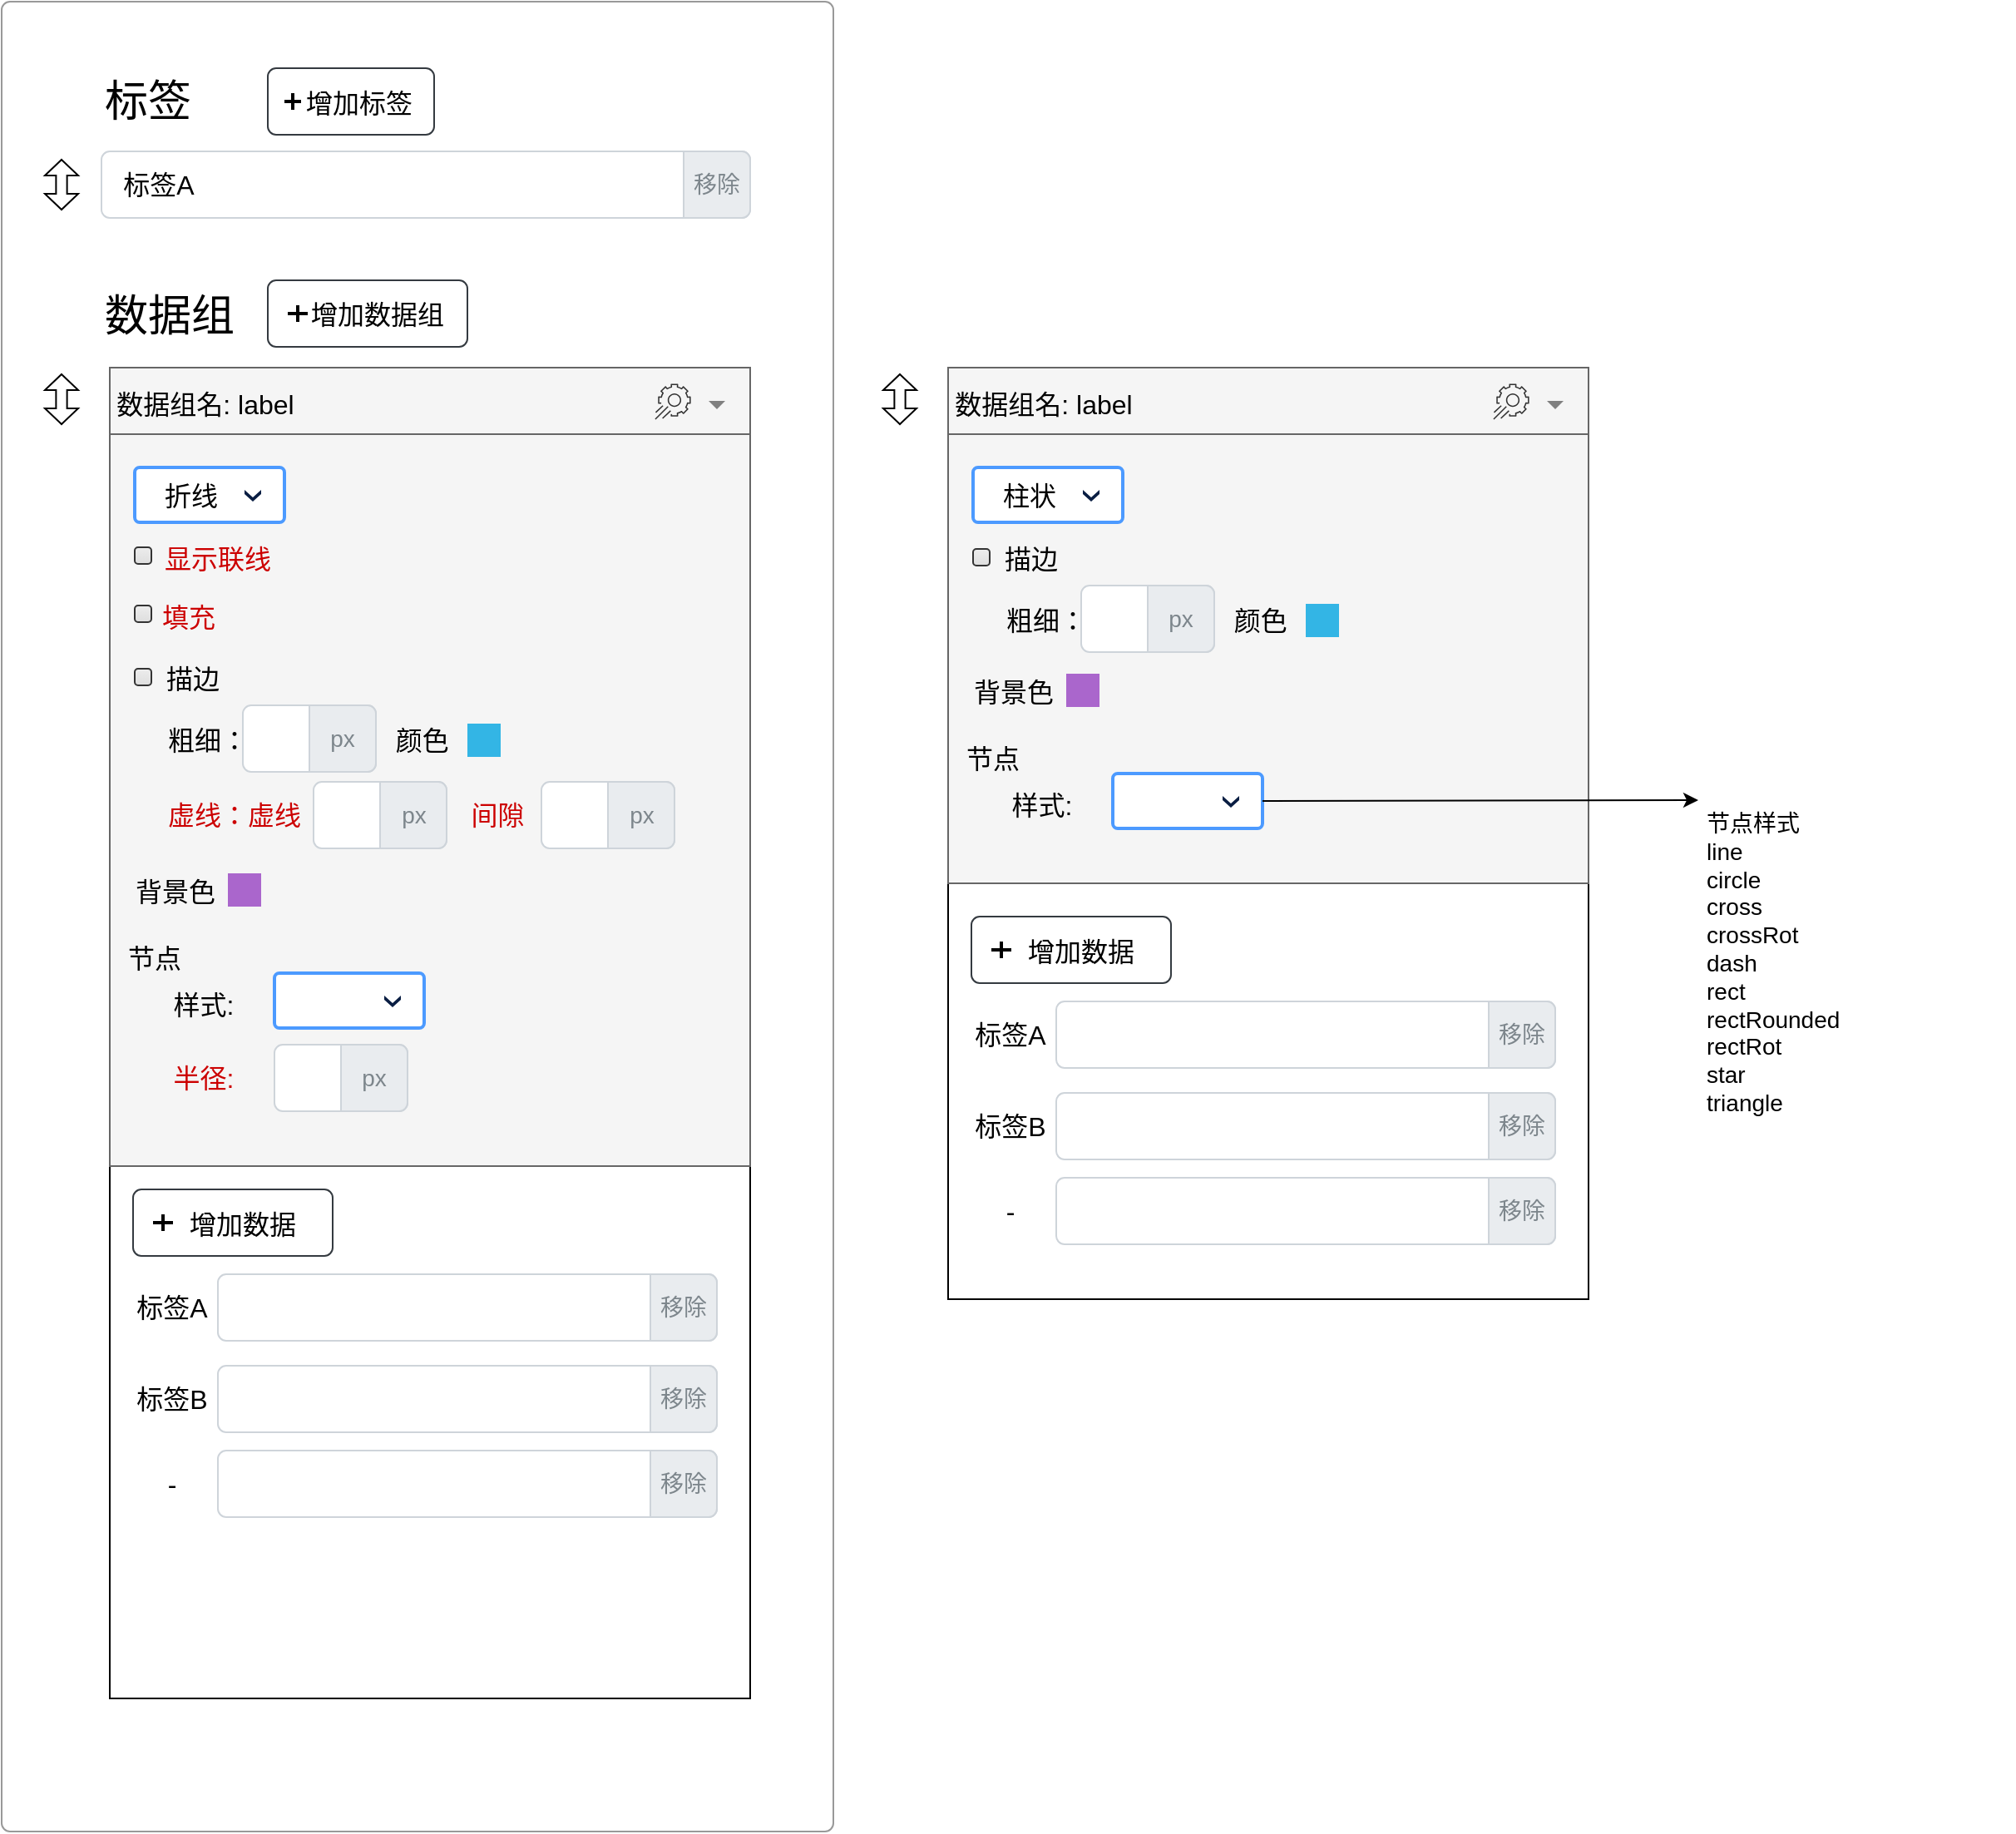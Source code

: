 <mxfile>
    <diagram id="Ux0lM5-1axjTXti9eDqf" name="Page-1">
        <mxGraphModel dx="2488" dy="1370" grid="1" gridSize="10" guides="1" tooltips="1" connect="1" arrows="1" fold="1" page="1" pageScale="1" pageWidth="827" pageHeight="1169" math="0" shadow="0">
            <root>
                <mxCell id="0"/>
                <mxCell id="1" parent="0"/>
                <mxCell id="17" value="" style="html=1;shadow=0;dashed=0;shape=mxgraph.bootstrap.rrect;rSize=5;fillColor=#ffffff;strokeColor=#999999;container=0;" vertex="1" parent="1">
                    <mxGeometry x="50" y="35" width="500" height="1100" as="geometry"/>
                </mxCell>
                <mxCell id="26" value="数据组" style="text;html=1;strokeColor=none;fillColor=none;align=left;verticalAlign=middle;whiteSpace=wrap;rounded=0;fontSize=26;" vertex="1" parent="1">
                    <mxGeometry x="110" y="208.5" width="110" height="30" as="geometry"/>
                </mxCell>
                <mxCell id="46" value="" style="group" vertex="1" connectable="0" parent="1">
                    <mxGeometry x="210" y="202.5" width="120" height="40" as="geometry"/>
                </mxCell>
                <mxCell id="45" value="" style="html=1;shadow=0;dashed=0;shape=mxgraph.bootstrap.rrect;rSize=5;strokeColor=#343A40;strokeWidth=1;fillColor=none;fontColor=#343A40;whiteSpace=wrap;align=center;verticalAlign=bottom;spacingLeft=0;fontStyle=0;fontSize=16;spacing=5;" vertex="1" parent="46">
                    <mxGeometry width="120" height="40" as="geometry"/>
                </mxCell>
                <mxCell id="43" value="增加数据组" style="text;html=1;strokeColor=none;fillColor=none;align=center;verticalAlign=bottom;whiteSpace=wrap;rounded=0;labelBackgroundColor=none;fontSize=16;" vertex="1" parent="46">
                    <mxGeometry x="24" y="7.5" width="84" height="25" as="geometry"/>
                </mxCell>
                <mxCell id="44" value="" style="shape=cross;whiteSpace=wrap;html=1;fontSize=26;labelBackgroundColor=#666666;fillColor=#000000;strokeColor=none;verticalAlign=bottom;" vertex="1" parent="46">
                    <mxGeometry x="12" y="15" width="12" height="10" as="geometry"/>
                </mxCell>
                <mxCell id="47" value="" style="group" vertex="1" connectable="0" parent="1">
                    <mxGeometry x="210" y="75" width="100" height="40" as="geometry"/>
                </mxCell>
                <mxCell id="42" value="增加标签" style="text;html=1;strokeColor=none;fillColor=none;align=center;verticalAlign=bottom;whiteSpace=wrap;rounded=0;labelBackgroundColor=none;fontSize=16;" vertex="1" parent="47">
                    <mxGeometry x="20" y="7.5" width="70" height="25" as="geometry"/>
                </mxCell>
                <mxCell id="28" value="" style="shape=cross;whiteSpace=wrap;html=1;fontSize=26;labelBackgroundColor=#666666;fillColor=#000000;strokeColor=none;verticalAlign=bottom;" vertex="1" parent="47">
                    <mxGeometry x="10" y="15" width="10" height="10" as="geometry"/>
                </mxCell>
                <mxCell id="5" value="" style="html=1;shadow=0;dashed=0;shape=mxgraph.bootstrap.rrect;rSize=5;strokeColor=#343A40;strokeWidth=1;fillColor=none;fontColor=#343A40;whiteSpace=wrap;align=center;verticalAlign=bottom;spacingLeft=0;fontStyle=0;fontSize=16;spacing=5;" vertex="1" parent="47">
                    <mxGeometry width="100" height="40" as="geometry"/>
                </mxCell>
                <mxCell id="48" value="标签" style="text;html=1;strokeColor=none;fillColor=none;align=left;verticalAlign=middle;whiteSpace=wrap;rounded=0;fontSize=26;" vertex="1" parent="1">
                    <mxGeometry x="110" y="80" width="110" height="30" as="geometry"/>
                </mxCell>
                <mxCell id="130" value="&lt;p style=&quot;line-height: 0.8&quot;&gt;&lt;/p&gt;&lt;h1 style=&quot;font-size: 14px&quot;&gt;&lt;span style=&quot;font-weight: normal&quot;&gt;节点样式&lt;br&gt;line&amp;nbsp;&lt;br&gt;circle&amp;nbsp;&lt;br&gt;cross&amp;nbsp;&lt;br&gt;crossRot&amp;nbsp;&lt;br&gt;dash&amp;nbsp;&lt;br&gt;rect&amp;nbsp;&lt;br&gt;rectRounded&amp;nbsp;&lt;br&gt;rectRot&amp;nbsp;&lt;br&gt;star&amp;nbsp;&lt;br&gt;triangle&amp;nbsp;&lt;/span&gt;&lt;br&gt;&lt;/h1&gt;&lt;p&gt;&lt;/p&gt;" style="text;html=1;strokeColor=none;fillColor=none;spacing=5;spacingTop=-20;whiteSpace=wrap;overflow=hidden;rounded=0;shadow=0;glass=0;labelBackgroundColor=none;sketch=0;fontSize=16;" vertex="1" parent="1">
                    <mxGeometry x="1070" y="515" width="190" height="220" as="geometry"/>
                </mxCell>
                <mxCell id="159" value="" style="group" vertex="1" connectable="0" parent="1">
                    <mxGeometry x="76" y="255" width="424" height="800" as="geometry"/>
                </mxCell>
                <mxCell id="50" value="" style="rounded=0;whiteSpace=wrap;html=1;labelBackgroundColor=none;fontSize=16;fillColor=none;" vertex="1" parent="159">
                    <mxGeometry x="39" width="385" height="800" as="geometry"/>
                </mxCell>
                <mxCell id="55" value="" style="rounded=0;whiteSpace=wrap;html=1;labelBackgroundColor=none;fontSize=16;strokeColor=#666666;strokeWidth=1;fillColor=#f5f5f5;fontColor=#333333;glass=0;sketch=0;shadow=0;perimeterSpacing=0;" vertex="1" parent="159">
                    <mxGeometry x="39" width="385" height="480" as="geometry"/>
                </mxCell>
                <mxCell id="80" value="" style="rounded=0;whiteSpace=wrap;html=1;shadow=0;glass=0;labelBackgroundColor=none;sketch=0;fontSize=16;strokeWidth=1;fillColor=#f5f5f5;fontColor=#333333;strokeColor=#666666;" vertex="1" parent="159">
                    <mxGeometry x="39" width="385" height="40" as="geometry"/>
                </mxCell>
                <mxCell id="65" value="" style="group" vertex="1" connectable="0" parent="159">
                    <mxGeometry x="54" y="60" width="90" height="33" as="geometry"/>
                </mxCell>
                <mxCell id="58" value="" style="rounded=1;arcSize=9;fillColor=#ffffff;strokeColor=#4C9AFF;html=1;strokeWidth=2;spacingLeft=30;fontColor=#000000;align=left;labelBackgroundColor=none;fontSize=16;container=0;" vertex="1" parent="65">
                    <mxGeometry width="90" height="33" as="geometry"/>
                </mxCell>
                <mxCell id="59" value="" style="shape=step;whiteSpace=wrap;html=1;rounded=0;strokeColor=none;strokeWidth=2;fillColor=#0A1E43;gradientColor=none;fontFamily=Verdana;fontSize=14;fontColor=#000000;align=left;direction=south;size=0.65;labelBackgroundColor=none;" vertex="1" parent="65">
                    <mxGeometry x="66" y="13.5" width="10" height="7" as="geometry">
                        <mxPoint x="-24" y="-3" as="offset"/>
                    </mxGeometry>
                </mxCell>
                <mxCell id="64" value="折线" style="text;html=1;strokeColor=none;fillColor=none;align=center;verticalAlign=middle;whiteSpace=wrap;rounded=0;labelBackgroundColor=none;fontSize=16;" vertex="1" parent="65">
                    <mxGeometry x="12" y="6.5" width="44" height="20" as="geometry"/>
                </mxCell>
                <mxCell id="67" value="数据组名: label" style="text;html=1;strokeColor=none;fillColor=none;align=center;verticalAlign=middle;whiteSpace=wrap;rounded=0;labelBackgroundColor=none;fontSize=16;" vertex="1" parent="159">
                    <mxGeometry x="39" y="7" width="115" height="30" as="geometry"/>
                </mxCell>
                <mxCell id="70" value="" style="sketch=0;points=[[0,0,0],[0.25,0,0],[0.5,0,0],[0.75,0,0],[1,0,0],[0,1,0],[0.25,1,0],[0.5,1,0],[0.75,1,0],[1,1,0],[0,0.25,0],[0,0.5,0],[0,0.75,0],[1,0.25,0],[1,0.5,0],[1,0.75,0]];points=[[0,0,0],[0.25,0,0],[0.5,0,0],[0.75,0,0],[1,0,0],[0,1,0],[0.25,1,0],[0.5,1,0],[0.75,1,0],[1,1,0],[0,0.25,0],[0,0.5,0],[0,0.75,0],[1,0.25,0],[1,0.5,0],[1,0.75,0]];outlineConnect=0;fontColor=#232F3E;gradientColor=#F34482;gradientDirection=north;fillColor=none;strokeColor=#333333;dashed=0;verticalLabelPosition=bottom;verticalAlign=top;align=center;html=1;fontSize=12;fontStyle=0;aspect=fixed;shape=mxgraph.aws4.resourceIcon;resIcon=mxgraph.aws4.app_config;labelBackgroundColor=none;" vertex="1" parent="159">
                    <mxGeometry x="364" y="7" width="27" height="27" as="geometry"/>
                </mxCell>
                <mxCell id="71" value="" style="triangle;whiteSpace=wrap;html=1;labelBackgroundColor=none;fontSize=16;strokeColor=none;strokeWidth=1;fillColor=#808080;rotation=90;" vertex="1" parent="159">
                    <mxGeometry x="401.5" y="17.5" width="5" height="10" as="geometry"/>
                </mxCell>
                <mxCell id="104" value="" style="group;fontColor=#CC0000;" vertex="1" connectable="0" parent="159">
                    <mxGeometry x="54" y="100" width="90" height="30" as="geometry"/>
                </mxCell>
                <mxCell id="101" value="" style="html=1;shadow=0;dashed=0;shape=mxgraph.bootstrap.checkbox2;labelPosition=right;verticalLabelPosition=middle;align=left;verticalAlign=middle;gradientColor=#DEDEDE;fillColor=#EDEDED;checked=0;spacing=5;checkedFill=#0085FC;checkedStroke=#ffffff;sketch=0;rounded=0;glass=0;labelBackgroundColor=none;fontSize=16;strokeColor=#333333;strokeWidth=1;" vertex="1" parent="104">
                    <mxGeometry y="8" width="10" height="10" as="geometry"/>
                </mxCell>
                <mxCell id="102" value="&lt;font color=&quot;#cc0000&quot;&gt;显示联线&lt;/font&gt;" style="text;html=1;strokeColor=none;fillColor=none;align=center;verticalAlign=middle;whiteSpace=wrap;rounded=0;labelBackgroundColor=none;fontSize=16;" vertex="1" parent="104">
                    <mxGeometry x="10" width="80" height="30" as="geometry"/>
                </mxCell>
                <mxCell id="105" value="" style="group" vertex="1" connectable="0" parent="159">
                    <mxGeometry x="54" y="135" width="90" height="30" as="geometry"/>
                </mxCell>
                <mxCell id="106" value="" style="html=1;shadow=0;dashed=0;shape=mxgraph.bootstrap.checkbox2;labelPosition=right;verticalLabelPosition=middle;align=left;verticalAlign=middle;gradientColor=#DEDEDE;fillColor=#EDEDED;checked=0;spacing=5;checkedFill=#0085FC;checkedStroke=#ffffff;sketch=0;rounded=0;glass=0;labelBackgroundColor=none;fontSize=16;strokeColor=#333333;strokeWidth=1;" vertex="1" parent="105">
                    <mxGeometry y="8" width="10" height="10" as="geometry"/>
                </mxCell>
                <mxCell id="107" value="&amp;nbsp;填充" style="text;html=1;strokeColor=none;fillColor=none;align=left;verticalAlign=middle;whiteSpace=wrap;rounded=0;labelBackgroundColor=none;fontSize=16;fontColor=#CC0000;" vertex="1" parent="105">
                    <mxGeometry x="10" width="80" height="30" as="geometry"/>
                </mxCell>
                <mxCell id="137" value="" style="group" vertex="1" connectable="0" parent="159">
                    <mxGeometry x="48" y="340" width="180" height="107" as="geometry"/>
                </mxCell>
                <mxCell id="124" value="" style="group" vertex="1" connectable="0" parent="137">
                    <mxGeometry x="90" y="24" width="90" height="40" as="geometry"/>
                </mxCell>
                <mxCell id="125" value="" style="rounded=1;arcSize=9;fillColor=#ffffff;strokeColor=#4C9AFF;html=1;strokeWidth=2;spacingLeft=30;fontColor=#000000;align=left;labelBackgroundColor=none;fontSize=16;container=0;" vertex="1" parent="124">
                    <mxGeometry width="90" height="33" as="geometry"/>
                </mxCell>
                <mxCell id="126" value="" style="shape=step;whiteSpace=wrap;html=1;rounded=0;strokeColor=none;strokeWidth=2;fillColor=#0A1E43;gradientColor=none;fontFamily=Verdana;fontSize=14;fontColor=#000000;align=left;direction=south;size=0.65;labelBackgroundColor=none;" vertex="1" parent="124">
                    <mxGeometry x="66" y="13.5" width="10" height="7" as="geometry">
                        <mxPoint x="-24" y="-3" as="offset"/>
                    </mxGeometry>
                </mxCell>
                <mxCell id="128" value="节点" style="text;html=1;strokeColor=none;fillColor=none;align=left;verticalAlign=middle;whiteSpace=wrap;rounded=0;labelBackgroundColor=none;fontSize=16;" vertex="1" parent="137">
                    <mxGeometry width="80" height="30" as="geometry"/>
                </mxCell>
                <mxCell id="127" value="样式:" style="text;html=1;strokeColor=none;fillColor=none;align=center;verticalAlign=middle;whiteSpace=wrap;rounded=0;labelBackgroundColor=none;fontSize=16;" vertex="1" parent="137">
                    <mxGeometry x="9" y="33" width="77" height="20" as="geometry"/>
                </mxCell>
                <mxCell id="131" value="半径:" style="text;html=1;strokeColor=none;fillColor=none;align=center;verticalAlign=middle;whiteSpace=wrap;rounded=0;labelBackgroundColor=none;fontSize=16;fontColor=#CC0000;" vertex="1" parent="137">
                    <mxGeometry x="9" y="77" width="77" height="20" as="geometry"/>
                </mxCell>
                <mxCell id="135" value="" style="html=1;shadow=0;dashed=0;shape=mxgraph.bootstrap.rrect;rSize=5;strokeColor=#CED4DA;html=1;whiteSpace=wrap;fillColor=#FFFFFF;fontColor=#7D868C;align=left;spacing=15;spacingLeft=40;fontSize=14;rounded=0;glass=0;labelBackgroundColor=none;sketch=0;" vertex="1" parent="137">
                    <mxGeometry x="90" y="67" width="80" height="40" as="geometry"/>
                </mxCell>
                <mxCell id="136" value="px" style="html=1;shadow=0;dashed=0;shape=mxgraph.bootstrap.rightButton;strokeColor=inherit;gradientColor=inherit;fontColor=inherit;fillColor=#E9ECEF;rSize=5;perimeter=none;whiteSpace=wrap;resizeHeight=1;fontSize=14;rounded=0;glass=0;labelBackgroundColor=none;sketch=0;" vertex="1" parent="135">
                    <mxGeometry x="1" width="40" height="40" relative="1" as="geometry">
                        <mxPoint x="-40" as="offset"/>
                    </mxGeometry>
                </mxCell>
                <mxCell id="138" value="" style="group" vertex="1" connectable="0" parent="159">
                    <mxGeometry x="54" y="172" width="324.5" height="117" as="geometry"/>
                </mxCell>
                <mxCell id="74" value="描边" style="text;html=1;strokeColor=none;fillColor=none;align=center;verticalAlign=middle;whiteSpace=wrap;rounded=0;labelBackgroundColor=none;fontSize=16;" vertex="1" parent="138">
                    <mxGeometry x="10" width="50" height="30" as="geometry"/>
                </mxCell>
                <mxCell id="75" value="" style="verticalLabelPosition=bottom;verticalAlign=top;html=1;shadow=0;dashed=0;strokeWidth=1;strokeColor=none;shape=rect;fillColor=#33b5e5;rounded=0;labelBackgroundColor=none;fontSize=16;" vertex="1" parent="138">
                    <mxGeometry x="200" y="42" width="20" height="20" as="geometry"/>
                </mxCell>
                <mxCell id="78" value="虚线：虚线&amp;nbsp; &amp;nbsp; &amp;nbsp; &amp;nbsp; &amp;nbsp; &amp;nbsp; &amp;nbsp; &amp;nbsp; &amp;nbsp; &amp;nbsp; &amp;nbsp; &amp;nbsp;间隙" style="text;html=1;strokeColor=none;fillColor=none;align=left;verticalAlign=middle;whiteSpace=wrap;rounded=0;labelBackgroundColor=none;fontSize=16;fontColor=#CC0000;" vertex="1" parent="138">
                    <mxGeometry x="17.5" y="82" width="240" height="30" as="geometry"/>
                </mxCell>
                <mxCell id="90" value="" style="html=1;shadow=0;dashed=0;shape=mxgraph.bootstrap.rrect;rSize=5;strokeColor=#CED4DA;html=1;whiteSpace=wrap;fillColor=#FFFFFF;fontColor=#7D868C;align=left;spacing=15;spacingLeft=40;fontSize=14;rounded=0;glass=0;labelBackgroundColor=none;sketch=0;" vertex="1" parent="138">
                    <mxGeometry x="107.5" y="77" width="80" height="40" as="geometry"/>
                </mxCell>
                <mxCell id="92" value="px" style="html=1;shadow=0;dashed=0;shape=mxgraph.bootstrap.rightButton;strokeColor=inherit;gradientColor=inherit;fontColor=inherit;fillColor=#E9ECEF;rSize=5;perimeter=none;whiteSpace=wrap;resizeHeight=1;fontSize=14;rounded=0;glass=0;labelBackgroundColor=none;sketch=0;" vertex="1" parent="90">
                    <mxGeometry x="1" width="40" height="40" relative="1" as="geometry">
                        <mxPoint x="-40" as="offset"/>
                    </mxGeometry>
                </mxCell>
                <mxCell id="95" value="" style="html=1;shadow=0;dashed=0;shape=mxgraph.bootstrap.rrect;rSize=5;strokeColor=#CED4DA;html=1;whiteSpace=wrap;fillColor=#FFFFFF;fontColor=#7D868C;align=left;spacing=15;spacingLeft=40;fontSize=14;rounded=0;glass=0;labelBackgroundColor=none;sketch=0;" vertex="1" parent="138">
                    <mxGeometry x="244.5" y="77" width="80" height="40" as="geometry"/>
                </mxCell>
                <mxCell id="96" value="px" style="html=1;shadow=0;dashed=0;shape=mxgraph.bootstrap.rightButton;strokeColor=inherit;gradientColor=inherit;fontColor=inherit;fillColor=#E9ECEF;rSize=5;perimeter=none;whiteSpace=wrap;resizeHeight=1;fontSize=14;rounded=0;glass=0;labelBackgroundColor=none;sketch=0;" vertex="1" parent="95">
                    <mxGeometry x="1" width="40" height="40" relative="1" as="geometry">
                        <mxPoint x="-40" as="offset"/>
                    </mxGeometry>
                </mxCell>
                <mxCell id="97" value="粗细：&amp;nbsp; &amp;nbsp; &amp;nbsp; &amp;nbsp; &amp;nbsp; &amp;nbsp; &amp;nbsp; &amp;nbsp; &amp;nbsp; &amp;nbsp; 颜色" style="text;html=1;strokeColor=none;fillColor=none;align=left;verticalAlign=middle;whiteSpace=wrap;rounded=0;labelBackgroundColor=none;fontSize=16;" vertex="1" parent="138">
                    <mxGeometry x="17.5" y="37" width="182.5" height="30" as="geometry"/>
                </mxCell>
                <mxCell id="98" value="" style="html=1;shadow=0;dashed=0;shape=mxgraph.bootstrap.checkbox2;labelPosition=right;verticalLabelPosition=middle;align=left;verticalAlign=middle;gradientColor=#DEDEDE;fillColor=#EDEDED;checked=0;spacing=5;checkedFill=#0085FC;checkedStroke=#ffffff;sketch=0;rounded=0;glass=0;labelBackgroundColor=none;fontSize=16;strokeColor=#333333;strokeWidth=1;" vertex="1" parent="138">
                    <mxGeometry y="9" width="10" height="10" as="geometry"/>
                </mxCell>
                <mxCell id="99" value="" style="html=1;shadow=0;dashed=0;shape=mxgraph.bootstrap.rrect;rSize=5;strokeColor=#CED4DA;html=1;whiteSpace=wrap;fillColor=#FFFFFF;fontColor=#7D868C;align=left;spacing=15;spacingLeft=40;fontSize=14;rounded=0;glass=0;labelBackgroundColor=none;sketch=0;" vertex="1" parent="138">
                    <mxGeometry x="65" y="31" width="80" height="40" as="geometry"/>
                </mxCell>
                <mxCell id="100" value="px" style="html=1;shadow=0;dashed=0;shape=mxgraph.bootstrap.rightButton;strokeColor=inherit;gradientColor=inherit;fontColor=inherit;fillColor=#E9ECEF;rSize=5;perimeter=none;whiteSpace=wrap;resizeHeight=1;fontSize=14;rounded=0;glass=0;labelBackgroundColor=none;sketch=0;" vertex="1" parent="99">
                    <mxGeometry x="1" width="40" height="40" relative="1" as="geometry">
                        <mxPoint x="-40" as="offset"/>
                    </mxGeometry>
                </mxCell>
                <mxCell id="139" value="" style="group" vertex="1" connectable="0" parent="159">
                    <mxGeometry x="48" y="300" width="82" height="30" as="geometry"/>
                </mxCell>
                <mxCell id="110" value="&amp;nbsp;背景色" style="text;html=1;strokeColor=none;fillColor=none;align=left;verticalAlign=middle;whiteSpace=wrap;rounded=0;labelBackgroundColor=none;fontSize=16;" vertex="1" parent="139">
                    <mxGeometry width="80" height="30" as="geometry"/>
                </mxCell>
                <mxCell id="123" value="" style="verticalLabelPosition=bottom;verticalAlign=top;html=1;shadow=0;dashed=0;strokeWidth=1;strokeColor=none;shape=rect;fillColor=#aa66cc;rounded=0;glass=0;labelBackgroundColor=none;sketch=0;fontSize=16;" vertex="1" parent="139">
                    <mxGeometry x="62" y="4" width="20" height="20" as="geometry"/>
                </mxCell>
                <mxCell id="141" value="" style="group" vertex="1" connectable="0" parent="159">
                    <mxGeometry x="53" y="494" width="120" height="40" as="geometry"/>
                </mxCell>
                <mxCell id="142" value="" style="html=1;shadow=0;dashed=0;shape=mxgraph.bootstrap.rrect;rSize=5;strokeColor=#343A40;strokeWidth=1;fillColor=none;fontColor=#343A40;whiteSpace=wrap;align=center;verticalAlign=bottom;spacingLeft=0;fontStyle=0;fontSize=16;spacing=5;" vertex="1" parent="141">
                    <mxGeometry width="120" height="40" as="geometry"/>
                </mxCell>
                <mxCell id="143" value="增加数据" style="text;html=1;strokeColor=none;fillColor=none;align=center;verticalAlign=bottom;whiteSpace=wrap;rounded=0;labelBackgroundColor=none;fontSize=16;" vertex="1" parent="141">
                    <mxGeometry x="24" y="7.5" width="84" height="25" as="geometry"/>
                </mxCell>
                <mxCell id="144" value="" style="shape=cross;whiteSpace=wrap;html=1;fontSize=26;labelBackgroundColor=#666666;fillColor=#000000;strokeColor=none;verticalAlign=bottom;" vertex="1" parent="141">
                    <mxGeometry x="12" y="15" width="12" height="10" as="geometry"/>
                </mxCell>
                <mxCell id="147" value="" style="group" vertex="1" connectable="0" parent="159">
                    <mxGeometry x="54" y="545" width="350" height="40" as="geometry"/>
                </mxCell>
                <mxCell id="53" value="标签A" style="text;html=1;strokeColor=none;fillColor=none;align=center;verticalAlign=middle;whiteSpace=wrap;rounded=0;labelBackgroundColor=none;fontSize=16;" vertex="1" parent="147">
                    <mxGeometry y="5" width="45" height="30" as="geometry"/>
                </mxCell>
                <mxCell id="145" value="" style="html=1;shadow=0;dashed=0;shape=mxgraph.bootstrap.rrect;rSize=5;strokeColor=#CED4DA;html=1;whiteSpace=wrap;fillColor=#FFFFFF;fontColor=#7D868C;align=left;spacing=15;spacingLeft=40;fontSize=14;rounded=0;glass=0;labelBackgroundColor=none;sketch=0;" vertex="1" parent="147">
                    <mxGeometry x="50" width="300" height="40" as="geometry"/>
                </mxCell>
                <mxCell id="146" value="移除" style="html=1;shadow=0;dashed=0;shape=mxgraph.bootstrap.rightButton;strokeColor=inherit;gradientColor=inherit;fontColor=inherit;fillColor=#E9ECEF;rSize=5;perimeter=none;whiteSpace=wrap;resizeHeight=1;fontSize=14;rounded=0;glass=0;labelBackgroundColor=none;sketch=0;" vertex="1" parent="145">
                    <mxGeometry x="1" width="40" height="40" relative="1" as="geometry">
                        <mxPoint x="-40" as="offset"/>
                    </mxGeometry>
                </mxCell>
                <mxCell id="148" value="" style="group" vertex="1" connectable="0" parent="159">
                    <mxGeometry x="54" y="600" width="350" height="40" as="geometry"/>
                </mxCell>
                <mxCell id="149" value="标签B" style="text;html=1;strokeColor=none;fillColor=none;align=center;verticalAlign=middle;whiteSpace=wrap;rounded=0;labelBackgroundColor=none;fontSize=16;" vertex="1" parent="148">
                    <mxGeometry y="5" width="45" height="30" as="geometry"/>
                </mxCell>
                <mxCell id="150" value="" style="html=1;shadow=0;dashed=0;shape=mxgraph.bootstrap.rrect;rSize=5;strokeColor=#CED4DA;html=1;whiteSpace=wrap;fillColor=#FFFFFF;fontColor=#7D868C;align=left;spacing=15;spacingLeft=40;fontSize=14;rounded=0;glass=0;labelBackgroundColor=none;sketch=0;" vertex="1" parent="148">
                    <mxGeometry x="50" width="300" height="40" as="geometry"/>
                </mxCell>
                <mxCell id="151" value="移除" style="html=1;shadow=0;dashed=0;shape=mxgraph.bootstrap.rightButton;strokeColor=inherit;gradientColor=inherit;fontColor=inherit;fillColor=#E9ECEF;rSize=5;perimeter=none;whiteSpace=wrap;resizeHeight=1;fontSize=14;rounded=0;glass=0;labelBackgroundColor=none;sketch=0;" vertex="1" parent="150">
                    <mxGeometry x="1" width="40" height="40" relative="1" as="geometry">
                        <mxPoint x="-40" as="offset"/>
                    </mxGeometry>
                </mxCell>
                <mxCell id="152" value="" style="group" vertex="1" connectable="0" parent="159">
                    <mxGeometry x="54" y="651" width="350" height="40" as="geometry"/>
                </mxCell>
                <mxCell id="153" value="-" style="text;html=1;strokeColor=none;fillColor=none;align=center;verticalAlign=middle;whiteSpace=wrap;rounded=0;labelBackgroundColor=none;fontSize=16;" vertex="1" parent="152">
                    <mxGeometry y="5" width="45" height="30" as="geometry"/>
                </mxCell>
                <mxCell id="154" value="" style="html=1;shadow=0;dashed=0;shape=mxgraph.bootstrap.rrect;rSize=5;strokeColor=#CED4DA;html=1;whiteSpace=wrap;fillColor=#FFFFFF;fontColor=#7D868C;align=left;spacing=15;spacingLeft=40;fontSize=14;rounded=0;glass=0;labelBackgroundColor=none;sketch=0;" vertex="1" parent="152">
                    <mxGeometry x="50" width="300" height="40" as="geometry"/>
                </mxCell>
                <mxCell id="155" value="移除" style="html=1;shadow=0;dashed=0;shape=mxgraph.bootstrap.rightButton;strokeColor=inherit;gradientColor=inherit;fontColor=inherit;fillColor=#E9ECEF;rSize=5;perimeter=none;whiteSpace=wrap;resizeHeight=1;fontSize=14;rounded=0;glass=0;labelBackgroundColor=none;sketch=0;" vertex="1" parent="154">
                    <mxGeometry x="1" width="40" height="40" relative="1" as="geometry">
                        <mxPoint x="-40" as="offset"/>
                    </mxGeometry>
                </mxCell>
                <mxCell id="158" value="" style="shape=doubleArrow;direction=south;whiteSpace=wrap;html=1;labelBackgroundColor=none;fontSize=21;fillColor=none;arrowWidth=0.331;arrowSize=0.317;" vertex="1" parent="159">
                    <mxGeometry y="4" width="20" height="30" as="geometry"/>
                </mxCell>
                <mxCell id="218" value="" style="group" vertex="1" connectable="0" parent="1">
                    <mxGeometry x="580" y="255" width="424" height="560" as="geometry"/>
                </mxCell>
                <mxCell id="161" value="" style="rounded=0;whiteSpace=wrap;html=1;labelBackgroundColor=none;fontSize=16;fillColor=none;" vertex="1" parent="218">
                    <mxGeometry x="39" width="385" height="560" as="geometry"/>
                </mxCell>
                <mxCell id="162" value="" style="rounded=0;whiteSpace=wrap;html=1;labelBackgroundColor=none;fontSize=16;strokeColor=#666666;strokeWidth=1;fillColor=#f5f5f5;fontColor=#333333;glass=0;sketch=0;shadow=0;perimeterSpacing=0;" vertex="1" parent="218">
                    <mxGeometry x="39" width="385" height="310" as="geometry"/>
                </mxCell>
                <mxCell id="163" value="" style="rounded=0;whiteSpace=wrap;html=1;shadow=0;glass=0;labelBackgroundColor=none;sketch=0;fontSize=16;strokeWidth=1;fillColor=#f5f5f5;fontColor=#333333;strokeColor=#666666;" vertex="1" parent="218">
                    <mxGeometry x="39" width="385" height="40" as="geometry"/>
                </mxCell>
                <mxCell id="164" value="" style="group" vertex="1" connectable="0" parent="218">
                    <mxGeometry x="54" y="60" width="90" height="33" as="geometry"/>
                </mxCell>
                <mxCell id="165" value="" style="rounded=1;arcSize=9;fillColor=#ffffff;strokeColor=#4C9AFF;html=1;strokeWidth=2;spacingLeft=30;fontColor=#000000;align=left;labelBackgroundColor=none;fontSize=16;container=0;" vertex="1" parent="164">
                    <mxGeometry width="90" height="33" as="geometry"/>
                </mxCell>
                <mxCell id="166" value="" style="shape=step;whiteSpace=wrap;html=1;rounded=0;strokeColor=none;strokeWidth=2;fillColor=#0A1E43;gradientColor=none;fontFamily=Verdana;fontSize=14;fontColor=#000000;align=left;direction=south;size=0.65;labelBackgroundColor=none;" vertex="1" parent="164">
                    <mxGeometry x="66" y="13.5" width="10" height="7" as="geometry">
                        <mxPoint x="-24" y="-3" as="offset"/>
                    </mxGeometry>
                </mxCell>
                <mxCell id="167" value="柱状" style="text;html=1;strokeColor=none;fillColor=none;align=center;verticalAlign=middle;whiteSpace=wrap;rounded=0;labelBackgroundColor=none;fontSize=16;" vertex="1" parent="164">
                    <mxGeometry x="12" y="6.5" width="44" height="20" as="geometry"/>
                </mxCell>
                <mxCell id="168" value="数据组名: label" style="text;html=1;strokeColor=none;fillColor=none;align=center;verticalAlign=middle;whiteSpace=wrap;rounded=0;labelBackgroundColor=none;fontSize=16;" vertex="1" parent="218">
                    <mxGeometry x="39" y="7" width="115" height="30" as="geometry"/>
                </mxCell>
                <mxCell id="169" value="" style="sketch=0;points=[[0,0,0],[0.25,0,0],[0.5,0,0],[0.75,0,0],[1,0,0],[0,1,0],[0.25,1,0],[0.5,1,0],[0.75,1,0],[1,1,0],[0,0.25,0],[0,0.5,0],[0,0.75,0],[1,0.25,0],[1,0.5,0],[1,0.75,0]];points=[[0,0,0],[0.25,0,0],[0.5,0,0],[0.75,0,0],[1,0,0],[0,1,0],[0.25,1,0],[0.5,1,0],[0.75,1,0],[1,1,0],[0,0.25,0],[0,0.5,0],[0,0.75,0],[1,0.25,0],[1,0.5,0],[1,0.75,0]];outlineConnect=0;fontColor=#232F3E;gradientColor=#F34482;gradientDirection=north;fillColor=none;strokeColor=#333333;dashed=0;verticalLabelPosition=bottom;verticalAlign=top;align=center;html=1;fontSize=12;fontStyle=0;aspect=fixed;shape=mxgraph.aws4.resourceIcon;resIcon=mxgraph.aws4.app_config;labelBackgroundColor=none;" vertex="1" parent="218">
                    <mxGeometry x="364" y="7" width="27" height="27" as="geometry"/>
                </mxCell>
                <mxCell id="170" value="" style="triangle;whiteSpace=wrap;html=1;labelBackgroundColor=none;fontSize=16;strokeColor=none;strokeWidth=1;fillColor=#808080;rotation=90;" vertex="1" parent="218">
                    <mxGeometry x="401.5" y="17.5" width="5" height="10" as="geometry"/>
                </mxCell>
                <mxCell id="177" value="" style="group" vertex="1" connectable="0" parent="218">
                    <mxGeometry x="48" y="220" width="180" height="107" as="geometry"/>
                </mxCell>
                <mxCell id="178" value="" style="group" vertex="1" connectable="0" parent="177">
                    <mxGeometry x="90" y="24" width="90" height="40" as="geometry"/>
                </mxCell>
                <mxCell id="179" value="" style="rounded=1;arcSize=9;fillColor=#ffffff;strokeColor=#4C9AFF;html=1;strokeWidth=2;spacingLeft=30;fontColor=#000000;align=left;labelBackgroundColor=none;fontSize=16;container=0;" vertex="1" parent="178">
                    <mxGeometry width="90" height="33" as="geometry"/>
                </mxCell>
                <mxCell id="180" value="" style="shape=step;whiteSpace=wrap;html=1;rounded=0;strokeColor=none;strokeWidth=2;fillColor=#0A1E43;gradientColor=none;fontFamily=Verdana;fontSize=14;fontColor=#000000;align=left;direction=south;size=0.65;labelBackgroundColor=none;" vertex="1" parent="178">
                    <mxGeometry x="66" y="13.5" width="10" height="7" as="geometry">
                        <mxPoint x="-24" y="-3" as="offset"/>
                    </mxGeometry>
                </mxCell>
                <mxCell id="181" value="节点" style="text;html=1;strokeColor=none;fillColor=none;align=left;verticalAlign=middle;whiteSpace=wrap;rounded=0;labelBackgroundColor=none;fontSize=16;" vertex="1" parent="177">
                    <mxGeometry width="80" height="30" as="geometry"/>
                </mxCell>
                <mxCell id="182" value="样式:" style="text;html=1;strokeColor=none;fillColor=none;align=center;verticalAlign=middle;whiteSpace=wrap;rounded=0;labelBackgroundColor=none;fontSize=16;" vertex="1" parent="177">
                    <mxGeometry x="9" y="33" width="77" height="20" as="geometry"/>
                </mxCell>
                <mxCell id="186" value="" style="group" vertex="1" connectable="0" parent="218">
                    <mxGeometry x="54" y="100" width="324.5" height="117" as="geometry"/>
                </mxCell>
                <mxCell id="187" value="描边" style="text;html=1;strokeColor=none;fillColor=none;align=center;verticalAlign=middle;whiteSpace=wrap;rounded=0;labelBackgroundColor=none;fontSize=16;" vertex="1" parent="186">
                    <mxGeometry x="10" width="50" height="30" as="geometry"/>
                </mxCell>
                <mxCell id="188" value="" style="verticalLabelPosition=bottom;verticalAlign=top;html=1;shadow=0;dashed=0;strokeWidth=1;strokeColor=none;shape=rect;fillColor=#33b5e5;rounded=0;labelBackgroundColor=none;fontSize=16;" vertex="1" parent="186">
                    <mxGeometry x="200" y="42" width="20" height="20" as="geometry"/>
                </mxCell>
                <mxCell id="194" value="粗细：&amp;nbsp; &amp;nbsp; &amp;nbsp; &amp;nbsp; &amp;nbsp; &amp;nbsp; &amp;nbsp; &amp;nbsp; &amp;nbsp; &amp;nbsp; 颜色" style="text;html=1;strokeColor=none;fillColor=none;align=left;verticalAlign=middle;whiteSpace=wrap;rounded=0;labelBackgroundColor=none;fontSize=16;" vertex="1" parent="186">
                    <mxGeometry x="17.5" y="37" width="182.5" height="30" as="geometry"/>
                </mxCell>
                <mxCell id="195" value="" style="html=1;shadow=0;dashed=0;shape=mxgraph.bootstrap.checkbox2;labelPosition=right;verticalLabelPosition=middle;align=left;verticalAlign=middle;gradientColor=#DEDEDE;fillColor=#EDEDED;checked=0;spacing=5;checkedFill=#0085FC;checkedStroke=#ffffff;sketch=0;rounded=0;glass=0;labelBackgroundColor=none;fontSize=16;strokeColor=#333333;strokeWidth=1;" vertex="1" parent="186">
                    <mxGeometry y="9" width="10" height="10" as="geometry"/>
                </mxCell>
                <mxCell id="196" value="" style="html=1;shadow=0;dashed=0;shape=mxgraph.bootstrap.rrect;rSize=5;strokeColor=#CED4DA;html=1;whiteSpace=wrap;fillColor=#FFFFFF;fontColor=#7D868C;align=left;spacing=15;spacingLeft=40;fontSize=14;rounded=0;glass=0;labelBackgroundColor=none;sketch=0;" vertex="1" parent="186">
                    <mxGeometry x="65" y="31" width="80" height="40" as="geometry"/>
                </mxCell>
                <mxCell id="197" value="px" style="html=1;shadow=0;dashed=0;shape=mxgraph.bootstrap.rightButton;strokeColor=inherit;gradientColor=inherit;fontColor=inherit;fillColor=#E9ECEF;rSize=5;perimeter=none;whiteSpace=wrap;resizeHeight=1;fontSize=14;rounded=0;glass=0;labelBackgroundColor=none;sketch=0;" vertex="1" parent="196">
                    <mxGeometry x="1" width="40" height="40" relative="1" as="geometry">
                        <mxPoint x="-40" as="offset"/>
                    </mxGeometry>
                </mxCell>
                <mxCell id="198" value="" style="group" vertex="1" connectable="0" parent="218">
                    <mxGeometry x="48" y="180" width="82" height="30" as="geometry"/>
                </mxCell>
                <mxCell id="199" value="&amp;nbsp;背景色" style="text;html=1;strokeColor=none;fillColor=none;align=left;verticalAlign=middle;whiteSpace=wrap;rounded=0;labelBackgroundColor=none;fontSize=16;" vertex="1" parent="198">
                    <mxGeometry width="80" height="30" as="geometry"/>
                </mxCell>
                <mxCell id="200" value="" style="verticalLabelPosition=bottom;verticalAlign=top;html=1;shadow=0;dashed=0;strokeWidth=1;strokeColor=none;shape=rect;fillColor=#aa66cc;rounded=0;glass=0;labelBackgroundColor=none;sketch=0;fontSize=16;" vertex="1" parent="198">
                    <mxGeometry x="62" y="4" width="20" height="20" as="geometry"/>
                </mxCell>
                <mxCell id="201" value="" style="group" vertex="1" connectable="0" parent="218">
                    <mxGeometry x="53" y="330" width="120" height="40" as="geometry"/>
                </mxCell>
                <mxCell id="202" value="" style="html=1;shadow=0;dashed=0;shape=mxgraph.bootstrap.rrect;rSize=5;strokeColor=#343A40;strokeWidth=1;fillColor=none;fontColor=#343A40;whiteSpace=wrap;align=center;verticalAlign=bottom;spacingLeft=0;fontStyle=0;fontSize=16;spacing=5;" vertex="1" parent="201">
                    <mxGeometry width="120" height="40" as="geometry"/>
                </mxCell>
                <mxCell id="203" value="增加数据" style="text;html=1;strokeColor=none;fillColor=none;align=center;verticalAlign=bottom;whiteSpace=wrap;rounded=0;labelBackgroundColor=none;fontSize=16;" vertex="1" parent="201">
                    <mxGeometry x="24" y="7.5" width="84" height="25" as="geometry"/>
                </mxCell>
                <mxCell id="204" value="" style="shape=cross;whiteSpace=wrap;html=1;fontSize=26;labelBackgroundColor=#666666;fillColor=#000000;strokeColor=none;verticalAlign=bottom;" vertex="1" parent="201">
                    <mxGeometry x="12" y="15" width="12" height="10" as="geometry"/>
                </mxCell>
                <mxCell id="205" value="" style="group" vertex="1" connectable="0" parent="218">
                    <mxGeometry x="54" y="381" width="350" height="40" as="geometry"/>
                </mxCell>
                <mxCell id="206" value="标签A" style="text;html=1;strokeColor=none;fillColor=none;align=center;verticalAlign=middle;whiteSpace=wrap;rounded=0;labelBackgroundColor=none;fontSize=16;" vertex="1" parent="205">
                    <mxGeometry y="5" width="45" height="30" as="geometry"/>
                </mxCell>
                <mxCell id="207" value="" style="html=1;shadow=0;dashed=0;shape=mxgraph.bootstrap.rrect;rSize=5;strokeColor=#CED4DA;html=1;whiteSpace=wrap;fillColor=#FFFFFF;fontColor=#7D868C;align=left;spacing=15;spacingLeft=40;fontSize=14;rounded=0;glass=0;labelBackgroundColor=none;sketch=0;" vertex="1" parent="205">
                    <mxGeometry x="50" width="300" height="40" as="geometry"/>
                </mxCell>
                <mxCell id="208" value="移除" style="html=1;shadow=0;dashed=0;shape=mxgraph.bootstrap.rightButton;strokeColor=inherit;gradientColor=inherit;fontColor=inherit;fillColor=#E9ECEF;rSize=5;perimeter=none;whiteSpace=wrap;resizeHeight=1;fontSize=14;rounded=0;glass=0;labelBackgroundColor=none;sketch=0;" vertex="1" parent="207">
                    <mxGeometry x="1" width="40" height="40" relative="1" as="geometry">
                        <mxPoint x="-40" as="offset"/>
                    </mxGeometry>
                </mxCell>
                <mxCell id="209" value="" style="group" vertex="1" connectable="0" parent="218">
                    <mxGeometry x="54" y="436" width="350" height="40" as="geometry"/>
                </mxCell>
                <mxCell id="210" value="标签B" style="text;html=1;strokeColor=none;fillColor=none;align=center;verticalAlign=middle;whiteSpace=wrap;rounded=0;labelBackgroundColor=none;fontSize=16;" vertex="1" parent="209">
                    <mxGeometry y="5" width="45" height="30" as="geometry"/>
                </mxCell>
                <mxCell id="211" value="" style="html=1;shadow=0;dashed=0;shape=mxgraph.bootstrap.rrect;rSize=5;strokeColor=#CED4DA;html=1;whiteSpace=wrap;fillColor=#FFFFFF;fontColor=#7D868C;align=left;spacing=15;spacingLeft=40;fontSize=14;rounded=0;glass=0;labelBackgroundColor=none;sketch=0;" vertex="1" parent="209">
                    <mxGeometry x="50" width="300" height="40" as="geometry"/>
                </mxCell>
                <mxCell id="212" value="移除" style="html=1;shadow=0;dashed=0;shape=mxgraph.bootstrap.rightButton;strokeColor=inherit;gradientColor=inherit;fontColor=inherit;fillColor=#E9ECEF;rSize=5;perimeter=none;whiteSpace=wrap;resizeHeight=1;fontSize=14;rounded=0;glass=0;labelBackgroundColor=none;sketch=0;" vertex="1" parent="211">
                    <mxGeometry x="1" width="40" height="40" relative="1" as="geometry">
                        <mxPoint x="-40" as="offset"/>
                    </mxGeometry>
                </mxCell>
                <mxCell id="213" value="" style="group" vertex="1" connectable="0" parent="218">
                    <mxGeometry x="54" y="487" width="350" height="40" as="geometry"/>
                </mxCell>
                <mxCell id="214" value="-" style="text;html=1;strokeColor=none;fillColor=none;align=center;verticalAlign=middle;whiteSpace=wrap;rounded=0;labelBackgroundColor=none;fontSize=16;" vertex="1" parent="213">
                    <mxGeometry y="5" width="45" height="30" as="geometry"/>
                </mxCell>
                <mxCell id="215" value="" style="html=1;shadow=0;dashed=0;shape=mxgraph.bootstrap.rrect;rSize=5;strokeColor=#CED4DA;html=1;whiteSpace=wrap;fillColor=#FFFFFF;fontColor=#7D868C;align=left;spacing=15;spacingLeft=40;fontSize=14;rounded=0;glass=0;labelBackgroundColor=none;sketch=0;" vertex="1" parent="213">
                    <mxGeometry x="50" width="300" height="40" as="geometry"/>
                </mxCell>
                <mxCell id="216" value="移除" style="html=1;shadow=0;dashed=0;shape=mxgraph.bootstrap.rightButton;strokeColor=inherit;gradientColor=inherit;fontColor=inherit;fillColor=#E9ECEF;rSize=5;perimeter=none;whiteSpace=wrap;resizeHeight=1;fontSize=14;rounded=0;glass=0;labelBackgroundColor=none;sketch=0;" vertex="1" parent="215">
                    <mxGeometry x="1" width="40" height="40" relative="1" as="geometry">
                        <mxPoint x="-40" as="offset"/>
                    </mxGeometry>
                </mxCell>
                <mxCell id="217" value="" style="shape=doubleArrow;direction=south;whiteSpace=wrap;html=1;labelBackgroundColor=none;fontSize=21;fillColor=none;arrowWidth=0.331;arrowSize=0.317;" vertex="1" parent="218">
                    <mxGeometry y="4" width="20" height="30" as="geometry"/>
                </mxCell>
                <mxCell id="219" style="edgeStyle=none;html=0;exitX=1;exitY=0.5;exitDx=0;exitDy=0;entryX=0;entryY=0;entryDx=0;entryDy=0;fontSize=14;fontColor=#CC0000;" edge="1" parent="1" source="179" target="130">
                    <mxGeometry relative="1" as="geometry"/>
                </mxCell>
                <mxCell id="222" value="" style="html=1;shadow=0;dashed=0;shape=mxgraph.bootstrap.rrect;rSize=5;strokeColor=#CED4DA;html=1;whiteSpace=wrap;fillColor=#FFFFFF;fontColor=#7D868C;align=left;spacing=15;spacingLeft=40;fontSize=14;rounded=0;glass=0;labelBackgroundColor=none;sketch=0;" vertex="1" parent="1">
                    <mxGeometry x="110" y="125" width="390" height="40" as="geometry"/>
                </mxCell>
                <mxCell id="223" value="移除" style="html=1;shadow=0;dashed=0;shape=mxgraph.bootstrap.rightButton;strokeColor=inherit;gradientColor=inherit;fontColor=inherit;fillColor=#E9ECEF;rSize=5;perimeter=none;whiteSpace=wrap;resizeHeight=1;fontSize=14;rounded=0;glass=0;labelBackgroundColor=none;sketch=0;" vertex="1" parent="222">
                    <mxGeometry x="1" width="40" height="40" relative="1" as="geometry">
                        <mxPoint x="-40" as="offset"/>
                    </mxGeometry>
                </mxCell>
                <mxCell id="220" value="" style="group" vertex="1" connectable="0" parent="222">
                    <mxGeometry x="9.75" width="379.167" height="40" as="geometry"/>
                </mxCell>
                <mxCell id="221" value="标签A" style="text;html=1;strokeColor=none;fillColor=none;align=center;verticalAlign=middle;whiteSpace=wrap;rounded=0;labelBackgroundColor=none;fontSize=16;" vertex="1" parent="220">
                    <mxGeometry y="5" width="48.75" height="30" as="geometry"/>
                </mxCell>
                <mxCell id="224" value="" style="shape=doubleArrow;direction=south;whiteSpace=wrap;html=1;labelBackgroundColor=none;fontSize=21;fillColor=none;arrowWidth=0.331;arrowSize=0.317;" vertex="1" parent="1">
                    <mxGeometry x="76" y="130" width="20" height="30" as="geometry"/>
                </mxCell>
            </root>
        </mxGraphModel>
    </diagram>
</mxfile>